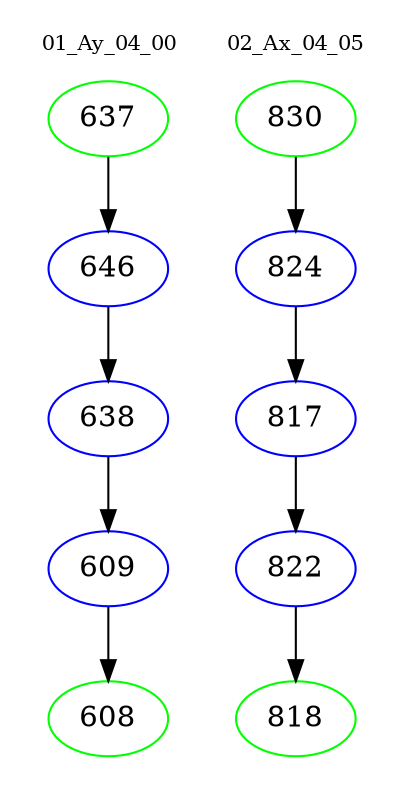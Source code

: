 digraph{
subgraph cluster_0 {
color = white
label = "01_Ay_04_00";
fontsize=10;
T0_637 [label="637", color="green"]
T0_637 -> T0_646 [color="black"]
T0_646 [label="646", color="blue"]
T0_646 -> T0_638 [color="black"]
T0_638 [label="638", color="blue"]
T0_638 -> T0_609 [color="black"]
T0_609 [label="609", color="blue"]
T0_609 -> T0_608 [color="black"]
T0_608 [label="608", color="green"]
}
subgraph cluster_1 {
color = white
label = "02_Ax_04_05";
fontsize=10;
T1_830 [label="830", color="green"]
T1_830 -> T1_824 [color="black"]
T1_824 [label="824", color="blue"]
T1_824 -> T1_817 [color="black"]
T1_817 [label="817", color="blue"]
T1_817 -> T1_822 [color="black"]
T1_822 [label="822", color="blue"]
T1_822 -> T1_818 [color="black"]
T1_818 [label="818", color="green"]
}
}
